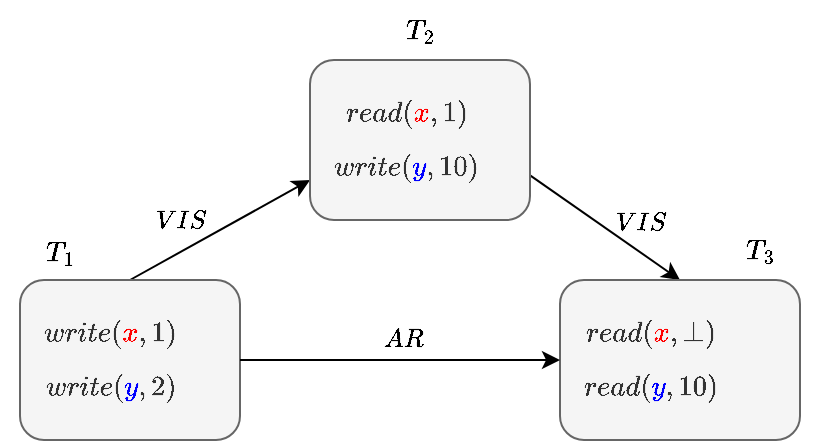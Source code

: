 <mxfile version="26.1.1" pages="2">
  <diagram name="Page-1" id="KLkaHieApgXp6CN8Wqc0">
    <mxGraphModel dx="477" dy="375" grid="1" gridSize="10" guides="1" tooltips="1" connect="1" arrows="1" fold="1" page="1" pageScale="1" pageWidth="1600" pageHeight="900" math="1" shadow="0">
      <root>
        <mxCell id="0" />
        <mxCell id="1" parent="0" />
        <mxCell id="gH2aDhsVP3nrWGN1S9OE-4" value="" style="endArrow=classic;html=1;rounded=0;exitX=0.5;exitY=0;exitDx=0;exitDy=0;entryX=0;entryY=0.75;entryDx=0;entryDy=0;" parent="1" source="gH2aDhsVP3nrWGN1S9OE-13" target="gH2aDhsVP3nrWGN1S9OE-12" edge="1">
          <mxGeometry width="50" height="50" relative="1" as="geometry">
            <mxPoint x="800" y="440" as="sourcePoint" />
            <mxPoint x="838.75" y="410" as="targetPoint" />
          </mxGeometry>
        </mxCell>
        <mxCell id="gH2aDhsVP3nrWGN1S9OE-5" value="$$VIS$$" style="edgeLabel;html=1;align=center;verticalAlign=middle;resizable=0;points=[];labelBackgroundColor=none;" parent="gH2aDhsVP3nrWGN1S9OE-4" vertex="1" connectable="0">
          <mxGeometry x="0.204" y="2" relative="1" as="geometry">
            <mxPoint x="-28" y="2" as="offset" />
          </mxGeometry>
        </mxCell>
        <mxCell id="gH2aDhsVP3nrWGN1S9OE-10" value="" style="endArrow=classic;html=1;rounded=0;entryX=0.5;entryY=0;entryDx=0;entryDy=0;exitX=0.994;exitY=0.715;exitDx=0;exitDy=0;exitPerimeter=0;" parent="1" source="gH2aDhsVP3nrWGN1S9OE-12" target="gH2aDhsVP3nrWGN1S9OE-14" edge="1">
          <mxGeometry width="50" height="50" relative="1" as="geometry">
            <mxPoint x="940" y="410" as="sourcePoint" />
            <mxPoint x="1015" y="465" as="targetPoint" />
          </mxGeometry>
        </mxCell>
        <mxCell id="gH2aDhsVP3nrWGN1S9OE-11" value="$$VIS$$" style="edgeLabel;html=1;align=center;verticalAlign=middle;resizable=0;points=[];labelBackgroundColor=none;" parent="gH2aDhsVP3nrWGN1S9OE-10" vertex="1" connectable="0">
          <mxGeometry x="0.204" y="2" relative="1" as="geometry">
            <mxPoint x="9" y="-7" as="offset" />
          </mxGeometry>
        </mxCell>
        <mxCell id="gH2aDhsVP3nrWGN1S9OE-12" value="&lt;div&gt;&lt;div&gt;&lt;div&gt;$$read(\textcolor{red}{x},1)$$&lt;/div&gt;&lt;div&gt;$$write(\textcolor{blue}{y},10)$$&lt;/div&gt;&lt;/div&gt;&lt;/div&gt;" style="rounded=1;whiteSpace=wrap;html=1;fillColor=#f5f5f5;fontColor=#333333;strokeColor=#666666;align=left;spacingLeft=10;verticalAlign=middle;labelPosition=center;verticalLabelPosition=middle;" parent="1" vertex="1">
          <mxGeometry x="805" y="330" width="110" height="80" as="geometry" />
        </mxCell>
        <mxCell id="gH2aDhsVP3nrWGN1S9OE-13" value="&lt;div&gt;&lt;div&gt;&lt;div&gt;$$write(\textcolor{red}{x},1)$$&lt;/div&gt;&lt;div&gt;$$write(\textcolor{blue}{y},2)$$&lt;/div&gt;&lt;/div&gt;&lt;/div&gt;" style="rounded=1;whiteSpace=wrap;html=1;fillColor=#f5f5f5;fontColor=#333333;strokeColor=#666666;align=left;spacingLeft=10;" parent="1" vertex="1">
          <mxGeometry x="660" y="440" width="110" height="80" as="geometry" />
        </mxCell>
        <mxCell id="gH2aDhsVP3nrWGN1S9OE-14" value="&lt;div&gt;&lt;div&gt;&lt;div&gt;$$read(\textcolor{red}{x},\bot)$$&lt;/div&gt;&lt;div&gt;$$read(\textcolor{blue}{y},10)$$&lt;/div&gt;&lt;/div&gt;&lt;/div&gt;" style="rounded=1;whiteSpace=wrap;html=1;fillColor=#f5f5f5;fontColor=#333333;strokeColor=#666666;align=left;spacingLeft=10;" parent="1" vertex="1">
          <mxGeometry x="930" y="440" width="120" height="80" as="geometry" />
        </mxCell>
        <mxCell id="gH2aDhsVP3nrWGN1S9OE-15" value="$$T_2$$" style="text;html=1;align=center;verticalAlign=middle;whiteSpace=wrap;rounded=0;" parent="1" vertex="1">
          <mxGeometry x="830" y="300" width="60" height="30" as="geometry" />
        </mxCell>
        <mxCell id="gH2aDhsVP3nrWGN1S9OE-20" value="$$T_1$$" style="text;html=1;align=center;verticalAlign=middle;whiteSpace=wrap;rounded=0;" parent="1" vertex="1">
          <mxGeometry x="650" y="411" width="60" height="30" as="geometry" />
        </mxCell>
        <mxCell id="gH2aDhsVP3nrWGN1S9OE-21" value="$$T_3$$" style="text;html=1;align=center;verticalAlign=middle;whiteSpace=wrap;rounded=0;" parent="1" vertex="1">
          <mxGeometry x="1000" y="410" width="60" height="30" as="geometry" />
        </mxCell>
        <mxCell id="lW4UB1vvPLfYg9i8oHXR-1" value="" style="endArrow=classic;html=1;rounded=1;exitX=1;exitY=0.5;exitDx=0;exitDy=0;entryX=0;entryY=0.5;entryDx=0;entryDy=0;" edge="1" parent="1" source="gH2aDhsVP3nrWGN1S9OE-13" target="gH2aDhsVP3nrWGN1S9OE-14">
          <mxGeometry width="50" height="50" relative="1" as="geometry">
            <mxPoint x="725" y="450" as="sourcePoint" />
            <mxPoint x="815" y="400" as="targetPoint" />
          </mxGeometry>
        </mxCell>
        <mxCell id="lW4UB1vvPLfYg9i8oHXR-2" value="$$AR$$" style="edgeLabel;html=1;align=center;verticalAlign=middle;resizable=0;points=[];labelBackgroundColor=none;" vertex="1" connectable="0" parent="lW4UB1vvPLfYg9i8oHXR-1">
          <mxGeometry x="0.204" y="2" relative="1" as="geometry">
            <mxPoint x="-16" y="-8" as="offset" />
          </mxGeometry>
        </mxCell>
      </root>
    </mxGraphModel>
  </diagram>
  <diagram id="EiFrXKIhPMpHFhT3u-LA" name="Page-2">
    <mxGraphModel dx="708" dy="556" grid="1" gridSize="10" guides="1" tooltips="1" connect="1" arrows="1" fold="1" page="1" pageScale="1" pageWidth="1600" pageHeight="900" math="1" shadow="0">
      <root>
        <mxCell id="0" />
        <mxCell id="1" parent="0" />
        <mxCell id="LaGXRIrzLPaLrsmcCEeN-3" value="" style="endArrow=classic;html=1;rounded=0;entryX=0;entryY=0.5;entryDx=0;entryDy=0;exitX=1;exitY=0.5;exitDx=0;exitDy=0;" edge="1" parent="1" source="LaGXRIrzLPaLrsmcCEeN-6" target="LaGXRIrzLPaLrsmcCEeN-15">
          <mxGeometry width="50" height="50" relative="1" as="geometry">
            <mxPoint x="924" y="384" as="sourcePoint" />
            <mxPoint x="1000" y="436.4" as="targetPoint" />
          </mxGeometry>
        </mxCell>
        <mxCell id="LaGXRIrzLPaLrsmcCEeN-4" value="$$VIS$$" style="edgeLabel;html=1;align=center;verticalAlign=middle;resizable=0;points=[];labelBackgroundColor=none;fontSize=9;fontColor=#004C99;" vertex="1" connectable="0" parent="LaGXRIrzLPaLrsmcCEeN-3">
          <mxGeometry x="0.204" y="2" relative="1" as="geometry">
            <mxPoint x="-13" y="-14" as="offset" />
          </mxGeometry>
        </mxCell>
        <mxCell id="LaGXRIrzLPaLrsmcCEeN-6" value="$$T_1$$" style="rounded=1;whiteSpace=wrap;html=1;fillColor=#f5f5f5;fontColor=#333333;strokeColor=#666666;align=center;spacingLeft=0;" vertex="1" parent="1">
          <mxGeometry x="570" y="270" width="40" height="40" as="geometry" />
        </mxCell>
        <mxCell id="LaGXRIrzLPaLrsmcCEeN-11" value="$$T_6$$" style="rounded=1;whiteSpace=wrap;html=1;fillColor=#f5f5f5;fontColor=#333333;strokeColor=#666666;align=center;spacingLeft=0;" vertex="1" parent="1">
          <mxGeometry x="790" y="300" width="40" height="40" as="geometry" />
        </mxCell>
        <mxCell id="LaGXRIrzLPaLrsmcCEeN-13" value="$$T_3$$" style="rounded=1;whiteSpace=wrap;html=1;fillColor=#f5f5f5;fontColor=#333333;strokeColor=#666666;align=center;spacingLeft=0;" vertex="1" parent="1">
          <mxGeometry x="660" y="330" width="40" height="40" as="geometry" />
        </mxCell>
        <mxCell id="LaGXRIrzLPaLrsmcCEeN-14" value="$$T_4$$" style="rounded=1;whiteSpace=wrap;html=1;fillColor=#f5f5f5;fontColor=#333333;strokeColor=#666666;align=center;spacingLeft=0;" vertex="1" parent="1">
          <mxGeometry x="680" y="410" width="40" height="40" as="geometry" />
        </mxCell>
        <mxCell id="LaGXRIrzLPaLrsmcCEeN-15" value="$$T_2$$" style="rounded=1;whiteSpace=wrap;html=1;fillColor=#f5f5f5;fontColor=#333333;strokeColor=#666666;align=center;spacingLeft=0;" vertex="1" parent="1">
          <mxGeometry x="700" y="220" width="40" height="40" as="geometry" />
        </mxCell>
        <mxCell id="LaGXRIrzLPaLrsmcCEeN-16" value="$$T_5$$" style="rounded=1;whiteSpace=wrap;html=1;fillColor=#f5f5f5;fontColor=#333333;strokeColor=#666666;align=center;spacingLeft=0;" vertex="1" parent="1">
          <mxGeometry x="830" y="410" width="40" height="40" as="geometry" />
        </mxCell>
        <mxCell id="LaGXRIrzLPaLrsmcCEeN-21" value="$$T_7$$" style="rounded=1;whiteSpace=wrap;html=1;fillColor=#f5f5f5;fontColor=#333333;strokeColor=#666666;align=center;spacingLeft=0;" vertex="1" parent="1">
          <mxGeometry x="580" y="400" width="40" height="40" as="geometry" />
        </mxCell>
        <mxCell id="LaGXRIrzLPaLrsmcCEeN-22" value="" style="endArrow=classic;html=1;rounded=0;entryX=0.621;entryY=0.017;entryDx=0;entryDy=0;exitX=0.454;exitY=1.044;exitDx=0;exitDy=0;entryPerimeter=0;exitPerimeter=0;curved=1;" edge="1" parent="1" source="LaGXRIrzLPaLrsmcCEeN-15" target="LaGXRIrzLPaLrsmcCEeN-13">
          <mxGeometry width="50" height="50" relative="1" as="geometry">
            <mxPoint x="620" y="300" as="sourcePoint" />
            <mxPoint x="710" y="250" as="targetPoint" />
          </mxGeometry>
        </mxCell>
        <mxCell id="LaGXRIrzLPaLrsmcCEeN-23" value="$$VIS$$" style="edgeLabel;html=1;align=center;verticalAlign=middle;resizable=0;points=[];labelBackgroundColor=none;fontSize=9;fontColor=#004C99;" vertex="1" connectable="0" parent="LaGXRIrzLPaLrsmcCEeN-22">
          <mxGeometry x="0.204" y="2" relative="1" as="geometry">
            <mxPoint x="-13" y="-14" as="offset" />
          </mxGeometry>
        </mxCell>
        <mxCell id="LaGXRIrzLPaLrsmcCEeN-24" value="" style="endArrow=classic;html=1;rounded=0;entryX=0;entryY=0;entryDx=0;entryDy=0;exitX=1;exitY=0.5;exitDx=0;exitDy=0;" edge="1" parent="1" source="LaGXRIrzLPaLrsmcCEeN-15" target="LaGXRIrzLPaLrsmcCEeN-11">
          <mxGeometry width="50" height="50" relative="1" as="geometry">
            <mxPoint x="728" y="272" as="sourcePoint" />
            <mxPoint x="725" y="341" as="targetPoint" />
          </mxGeometry>
        </mxCell>
        <mxCell id="LaGXRIrzLPaLrsmcCEeN-25" value="$$VIS$$" style="edgeLabel;html=1;align=center;verticalAlign=middle;resizable=0;points=[];labelBackgroundColor=none;fontSize=9;fontColor=#004C99;" vertex="1" connectable="0" parent="LaGXRIrzLPaLrsmcCEeN-24">
          <mxGeometry x="0.204" y="2" relative="1" as="geometry">
            <mxPoint x="8" y="-5" as="offset" />
          </mxGeometry>
        </mxCell>
        <mxCell id="LaGXRIrzLPaLrsmcCEeN-26" value="" style="endArrow=classic;html=1;rounded=0;entryX=0.5;entryY=0;entryDx=0;entryDy=0;exitX=0.5;exitY=1;exitDx=0;exitDy=0;" edge="1" parent="1" source="LaGXRIrzLPaLrsmcCEeN-11" target="LaGXRIrzLPaLrsmcCEeN-16">
          <mxGeometry width="50" height="50" relative="1" as="geometry">
            <mxPoint x="748" y="268" as="sourcePoint" />
            <mxPoint x="808" y="321" as="targetPoint" />
          </mxGeometry>
        </mxCell>
        <mxCell id="LaGXRIrzLPaLrsmcCEeN-27" value="$$VIS$$" style="edgeLabel;html=1;align=center;verticalAlign=middle;resizable=0;points=[];labelBackgroundColor=none;fontSize=9;fontColor=#004C99;" vertex="1" connectable="0" parent="LaGXRIrzLPaLrsmcCEeN-26">
          <mxGeometry x="0.204" y="2" relative="1" as="geometry">
            <mxPoint x="-26" y="-11" as="offset" />
          </mxGeometry>
        </mxCell>
        <mxCell id="LaGXRIrzLPaLrsmcCEeN-35" value="" style="endArrow=classic;html=1;rounded=0;entryX=0.5;entryY=0;entryDx=0;entryDy=0;exitX=0.5;exitY=1;exitDx=0;exitDy=0;curved=1;" edge="1" parent="1" source="LaGXRIrzLPaLrsmcCEeN-13" target="LaGXRIrzLPaLrsmcCEeN-14">
          <mxGeometry width="50" height="50" relative="1" as="geometry">
            <mxPoint x="728" y="272" as="sourcePoint" />
            <mxPoint x="675" y="341" as="targetPoint" />
          </mxGeometry>
        </mxCell>
        <mxCell id="LaGXRIrzLPaLrsmcCEeN-36" value="$$VIS$$" style="edgeLabel;html=1;align=center;verticalAlign=middle;resizable=0;points=[];labelBackgroundColor=none;fontSize=9;fontColor=#004C99;" vertex="1" connectable="0" parent="LaGXRIrzLPaLrsmcCEeN-35">
          <mxGeometry x="0.204" y="2" relative="1" as="geometry">
            <mxPoint x="16" y="-14" as="offset" />
          </mxGeometry>
        </mxCell>
        <mxCell id="LaGXRIrzLPaLrsmcCEeN-37" value="" style="endArrow=classic;html=1;rounded=0;entryX=0.5;entryY=0;entryDx=0;entryDy=0;exitX=0.5;exitY=1;exitDx=0;exitDy=0;curved=1;" edge="1" parent="1" source="LaGXRIrzLPaLrsmcCEeN-6" target="LaGXRIrzLPaLrsmcCEeN-21">
          <mxGeometry width="50" height="50" relative="1" as="geometry">
            <mxPoint x="728" y="272" as="sourcePoint" />
            <mxPoint x="675" y="341" as="targetPoint" />
          </mxGeometry>
        </mxCell>
        <mxCell id="LaGXRIrzLPaLrsmcCEeN-38" value="$$VIS$$" style="edgeLabel;html=1;align=center;verticalAlign=middle;resizable=0;points=[];labelBackgroundColor=none;fontSize=9;fontColor=#004C99;" vertex="1" connectable="0" parent="LaGXRIrzLPaLrsmcCEeN-37">
          <mxGeometry x="0.204" y="2" relative="1" as="geometry">
            <mxPoint x="-18" y="-14" as="offset" />
          </mxGeometry>
        </mxCell>
        <mxCell id="LaGXRIrzLPaLrsmcCEeN-39" value="" style="endArrow=classic;html=1;rounded=0;entryX=0.75;entryY=0;entryDx=0;entryDy=0;exitX=0;exitY=1;exitDx=0;exitDy=0;curved=1;" edge="1" parent="1" source="LaGXRIrzLPaLrsmcCEeN-13" target="LaGXRIrzLPaLrsmcCEeN-21">
          <mxGeometry width="50" height="50" relative="1" as="geometry">
            <mxPoint x="670" y="380" as="sourcePoint" />
            <mxPoint x="710" y="420" as="targetPoint" />
          </mxGeometry>
        </mxCell>
        <mxCell id="LaGXRIrzLPaLrsmcCEeN-40" value="$$VIS$$" style="edgeLabel;html=1;align=center;verticalAlign=middle;resizable=0;points=[];labelBackgroundColor=none;fontSize=9;fontColor=#004C99;" vertex="1" connectable="0" parent="LaGXRIrzLPaLrsmcCEeN-39">
          <mxGeometry x="0.204" y="2" relative="1" as="geometry">
            <mxPoint x="-1" y="-20" as="offset" />
          </mxGeometry>
        </mxCell>
        <mxCell id="LaGXRIrzLPaLrsmcCEeN-42" value="$$T_8$$" style="rounded=1;whiteSpace=wrap;html=1;fillColor=#f5f5f5;fontColor=#333333;strokeColor=#666666;align=center;spacingLeft=0;" vertex="1" parent="1">
          <mxGeometry x="860" y="220" width="40" height="40" as="geometry" />
        </mxCell>
        <mxCell id="LaGXRIrzLPaLrsmcCEeN-43" value="" style="endArrow=classic;html=1;rounded=0;curved=1;exitX=0;exitY=1;exitDx=0;exitDy=0;" edge="1" parent="1" source="LaGXRIrzLPaLrsmcCEeN-42">
          <mxGeometry width="50" height="50" relative="1" as="geometry">
            <mxPoint x="900" y="260" as="sourcePoint" />
            <mxPoint x="830" y="300" as="targetPoint" />
          </mxGeometry>
        </mxCell>
        <mxCell id="LaGXRIrzLPaLrsmcCEeN-44" value="$$VIS$$" style="edgeLabel;html=1;align=center;verticalAlign=middle;resizable=0;points=[];labelBackgroundColor=none;fontSize=9;fontColor=#004C99;" vertex="1" connectable="0" parent="LaGXRIrzLPaLrsmcCEeN-43">
          <mxGeometry x="0.204" y="2" relative="1" as="geometry">
            <mxPoint x="-14" y="-15" as="offset" />
          </mxGeometry>
        </mxCell>
        <mxCell id="LaGXRIrzLPaLrsmcCEeN-45" value="" style="endArrow=classic;html=1;rounded=0;entryX=0;entryY=0.5;entryDx=0;entryDy=0;exitX=1;exitY=0.5;exitDx=0;exitDy=0;" edge="1" parent="1" source="LaGXRIrzLPaLrsmcCEeN-15" target="LaGXRIrzLPaLrsmcCEeN-42">
          <mxGeometry width="50" height="50" relative="1" as="geometry">
            <mxPoint x="750" y="250" as="sourcePoint" />
            <mxPoint x="800" y="310" as="targetPoint" />
          </mxGeometry>
        </mxCell>
        <mxCell id="LaGXRIrzLPaLrsmcCEeN-46" value="$$AR$$" style="edgeLabel;html=1;align=center;verticalAlign=middle;resizable=0;points=[];labelBackgroundColor=none;fontSize=9;fontColor=#994C00;" vertex="1" connectable="0" parent="LaGXRIrzLPaLrsmcCEeN-45">
          <mxGeometry x="0.204" y="2" relative="1" as="geometry">
            <mxPoint x="-2" y="-5" as="offset" />
          </mxGeometry>
        </mxCell>
        <mxCell id="LaGXRIrzLPaLrsmcCEeN-47" value="$$T_9$$" style="rounded=1;whiteSpace=wrap;html=1;fillColor=#f5f5f5;fontColor=#333333;strokeColor=#666666;align=center;spacingLeft=0;" vertex="1" parent="1">
          <mxGeometry x="490" y="340" width="40" height="40" as="geometry" />
        </mxCell>
        <mxCell id="LaGXRIrzLPaLrsmcCEeN-50" value="" style="endArrow=classic;html=1;rounded=0;entryX=0;entryY=0;entryDx=0;entryDy=0;exitX=1;exitY=1;exitDx=0;exitDy=0;curved=1;" edge="1" parent="1" source="LaGXRIrzLPaLrsmcCEeN-47" target="LaGXRIrzLPaLrsmcCEeN-21">
          <mxGeometry width="50" height="50" relative="1" as="geometry">
            <mxPoint x="540" y="350" as="sourcePoint" />
            <mxPoint x="580" y="320" as="targetPoint" />
          </mxGeometry>
        </mxCell>
        <mxCell id="LaGXRIrzLPaLrsmcCEeN-51" value="$$VIS$$" style="edgeLabel;html=1;align=center;verticalAlign=middle;resizable=0;points=[];labelBackgroundColor=none;fontSize=9;fontColor=#004C99;" vertex="1" connectable="0" parent="LaGXRIrzLPaLrsmcCEeN-50">
          <mxGeometry x="0.204" y="2" relative="1" as="geometry">
            <mxPoint x="-11" y="-15" as="offset" />
          </mxGeometry>
        </mxCell>
        <mxCell id="LaGXRIrzLPaLrsmcCEeN-52" value="" style="endArrow=classic;html=1;rounded=0;entryX=0;entryY=1;entryDx=0;entryDy=0;exitX=1;exitY=0;exitDx=0;exitDy=0;" edge="1" parent="1" source="LaGXRIrzLPaLrsmcCEeN-47" target="LaGXRIrzLPaLrsmcCEeN-6">
          <mxGeometry width="50" height="50" relative="1" as="geometry">
            <mxPoint x="750" y="250" as="sourcePoint" />
            <mxPoint x="870" y="250" as="targetPoint" />
          </mxGeometry>
        </mxCell>
        <mxCell id="LaGXRIrzLPaLrsmcCEeN-53" value="$$AR$$" style="edgeLabel;html=1;align=center;verticalAlign=middle;resizable=0;points=[];labelBackgroundColor=none;fontSize=9;fontColor=#994C00;" vertex="1" connectable="0" parent="LaGXRIrzLPaLrsmcCEeN-52">
          <mxGeometry x="0.204" y="2" relative="1" as="geometry">
            <mxPoint x="-16" y="-6" as="offset" />
          </mxGeometry>
        </mxCell>
        <mxCell id="LaGXRIrzLPaLrsmcCEeN-55" value="" style="endArrow=classic;html=1;rounded=0;entryX=0;entryY=0;entryDx=0;entryDy=0;exitX=1;exitY=1;exitDx=0;exitDy=0;" edge="1" parent="1" source="LaGXRIrzLPaLrsmcCEeN-6" target="LaGXRIrzLPaLrsmcCEeN-13">
          <mxGeometry width="50" height="50" relative="1" as="geometry">
            <mxPoint x="540" y="350" as="sourcePoint" />
            <mxPoint x="580" y="320" as="targetPoint" />
          </mxGeometry>
        </mxCell>
        <mxCell id="LaGXRIrzLPaLrsmcCEeN-56" value="$$AR$$" style="edgeLabel;html=1;align=center;verticalAlign=middle;resizable=0;points=[];labelBackgroundColor=none;fontSize=9;fontColor=#994C00;" vertex="1" connectable="0" parent="LaGXRIrzLPaLrsmcCEeN-55">
          <mxGeometry x="0.204" y="2" relative="1" as="geometry">
            <mxPoint x="-7" y="-10" as="offset" />
          </mxGeometry>
        </mxCell>
        <mxCell id="LaGXRIrzLPaLrsmcCEeN-58" value="" style="endArrow=classic;html=1;rounded=0;curved=1;exitX=0.5;exitY=1;exitDx=0;exitDy=0;entryX=0.75;entryY=0;entryDx=0;entryDy=0;" edge="1" parent="1" source="LaGXRIrzLPaLrsmcCEeN-42" target="LaGXRIrzLPaLrsmcCEeN-16">
          <mxGeometry width="50" height="50" relative="1" as="geometry">
            <mxPoint x="870" y="270" as="sourcePoint" />
            <mxPoint x="840" y="310" as="targetPoint" />
          </mxGeometry>
        </mxCell>
        <mxCell id="LaGXRIrzLPaLrsmcCEeN-59" value="$$VIS$$" style="edgeLabel;html=1;align=center;verticalAlign=middle;resizable=0;points=[];labelBackgroundColor=none;fontSize=9;fontColor=#004C99;" vertex="1" connectable="0" parent="LaGXRIrzLPaLrsmcCEeN-58">
          <mxGeometry x="0.204" y="2" relative="1" as="geometry">
            <mxPoint x="-14" y="-15" as="offset" />
          </mxGeometry>
        </mxCell>
      </root>
    </mxGraphModel>
  </diagram>
</mxfile>
